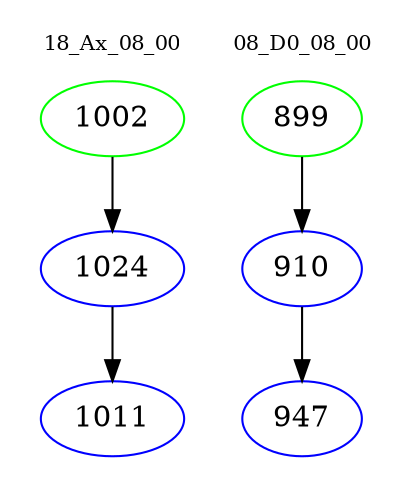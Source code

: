 digraph{
subgraph cluster_0 {
color = white
label = "18_Ax_08_00";
fontsize=10;
T0_1002 [label="1002", color="green"]
T0_1002 -> T0_1024 [color="black"]
T0_1024 [label="1024", color="blue"]
T0_1024 -> T0_1011 [color="black"]
T0_1011 [label="1011", color="blue"]
}
subgraph cluster_1 {
color = white
label = "08_D0_08_00";
fontsize=10;
T1_899 [label="899", color="green"]
T1_899 -> T1_910 [color="black"]
T1_910 [label="910", color="blue"]
T1_910 -> T1_947 [color="black"]
T1_947 [label="947", color="blue"]
}
}
